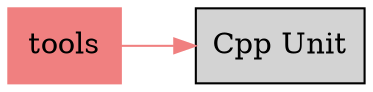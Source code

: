 digraph bettersoftware {
            rankdir = LR;
            ratio = fill;
            node [style=filled];
            node [shape = box];
"tools" [colorscheme="svg" color="lightcoral"];
"tools" ->  "CppUnit.md" [colorscheme="svg" color="lightcoral"];
"CppUnit.md" [label="Cpp Unit" URL="http://bss.parallactic.com/resources/cpp-unit"];
}